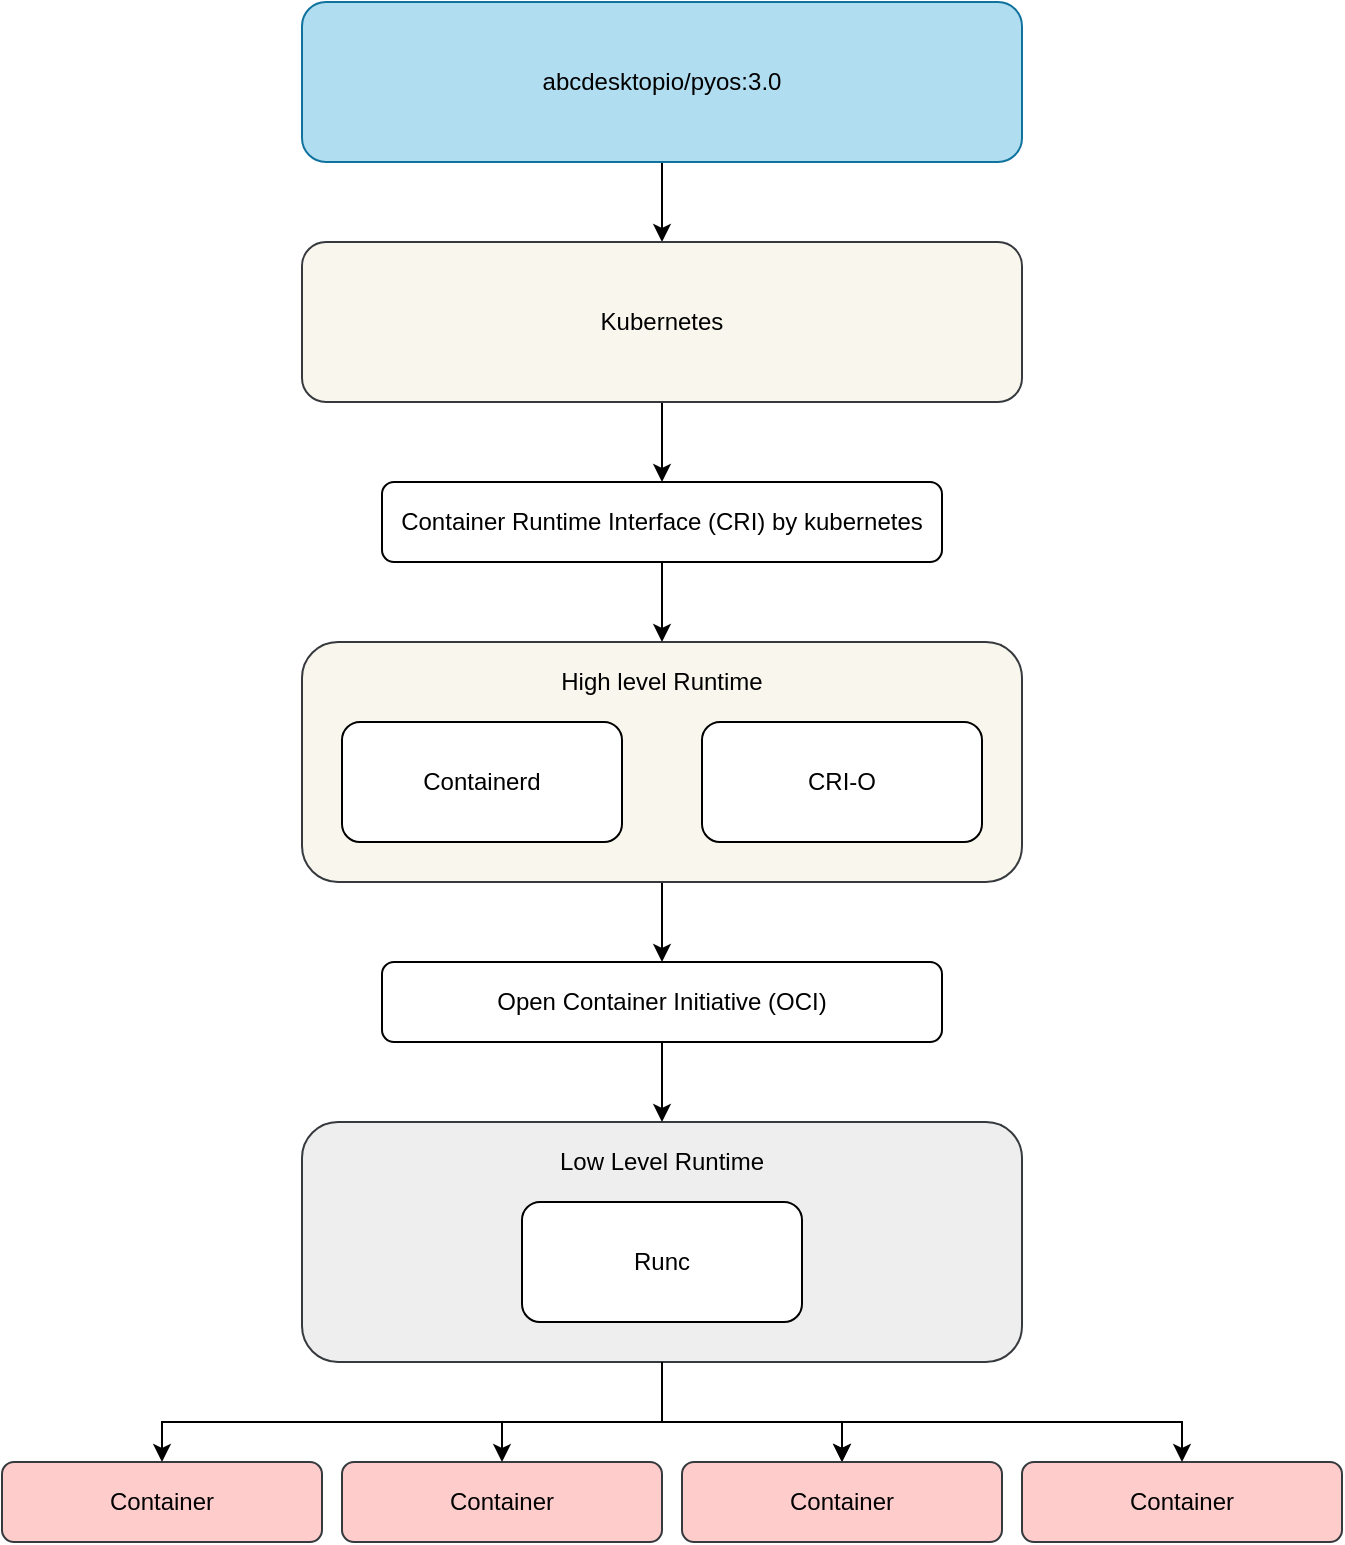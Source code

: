 <mxfile version="20.5.3" type="device"><diagram id="VpRb1HzBEdc5PLJiWoif" name="Page-1"><mxGraphModel dx="860" dy="448" grid="1" gridSize="10" guides="1" tooltips="1" connect="1" arrows="1" fold="1" page="1" pageScale="1" pageWidth="1169" pageHeight="827" math="0" shadow="0"><root><mxCell id="0"/><mxCell id="1" parent="0"/><mxCell id="eXsZQwSfbk6JoHDvS4Hy-37" value="" style="edgeStyle=orthogonalEdgeStyle;rounded=0;orthogonalLoop=1;jettySize=auto;html=1;" edge="1" parent="1" source="eXsZQwSfbk6JoHDvS4Hy-2" target="eXsZQwSfbk6JoHDvS4Hy-20"><mxGeometry relative="1" as="geometry"/></mxCell><mxCell id="eXsZQwSfbk6JoHDvS4Hy-2" value="abcdesktopio/pyos:3.0" style="rounded=1;whiteSpace=wrap;html=1;fillColor=#b1ddf0;strokeColor=#10739e;" vertex="1" parent="1"><mxGeometry x="320" y="40" width="360" height="80" as="geometry"/></mxCell><mxCell id="eXsZQwSfbk6JoHDvS4Hy-25" value="" style="edgeStyle=orthogonalEdgeStyle;rounded=0;orthogonalLoop=1;jettySize=auto;html=1;" edge="1" parent="1" source="eXsZQwSfbk6JoHDvS4Hy-5" target="eXsZQwSfbk6JoHDvS4Hy-14"><mxGeometry relative="1" as="geometry"/></mxCell><mxCell id="eXsZQwSfbk6JoHDvS4Hy-5" value="" style="rounded=1;whiteSpace=wrap;html=1;fillColor=#f9f7ed;strokeColor=#36393d;" vertex="1" parent="1"><mxGeometry x="320" y="360" width="360" height="120" as="geometry"/></mxCell><mxCell id="eXsZQwSfbk6JoHDvS4Hy-8" value="Containerd" style="rounded=1;whiteSpace=wrap;html=1;" vertex="1" parent="1"><mxGeometry x="340" y="400" width="140" height="60" as="geometry"/></mxCell><mxCell id="eXsZQwSfbk6JoHDvS4Hy-9" value="CRI-O" style="rounded=1;whiteSpace=wrap;html=1;" vertex="1" parent="1"><mxGeometry x="520" y="400" width="140" height="60" as="geometry"/></mxCell><mxCell id="eXsZQwSfbk6JoHDvS4Hy-29" value="" style="edgeStyle=orthogonalEdgeStyle;rounded=0;orthogonalLoop=1;jettySize=auto;html=1;" edge="1" parent="1" source="eXsZQwSfbk6JoHDvS4Hy-13" target="eXsZQwSfbk6JoHDvS4Hy-19"><mxGeometry relative="1" as="geometry"><Array as="points"><mxPoint x="500" y="750"/><mxPoint x="590" y="750"/></Array></mxGeometry></mxCell><mxCell id="eXsZQwSfbk6JoHDvS4Hy-51" value="" style="edgeStyle=orthogonalEdgeStyle;rounded=0;orthogonalLoop=1;jettySize=auto;html=1;" edge="1" parent="1" source="eXsZQwSfbk6JoHDvS4Hy-13" target="eXsZQwSfbk6JoHDvS4Hy-19"><mxGeometry relative="1" as="geometry"><Array as="points"><mxPoint x="500" y="750"/><mxPoint x="590" y="750"/></Array></mxGeometry></mxCell><mxCell id="eXsZQwSfbk6JoHDvS4Hy-13" value="" style="rounded=1;whiteSpace=wrap;html=1;fillColor=#eeeeee;strokeColor=#36393d;" vertex="1" parent="1"><mxGeometry x="320" y="600" width="360" height="120" as="geometry"/></mxCell><mxCell id="eXsZQwSfbk6JoHDvS4Hy-34" value="" style="edgeStyle=orthogonalEdgeStyle;rounded=0;orthogonalLoop=1;jettySize=auto;html=1;" edge="1" parent="1" source="eXsZQwSfbk6JoHDvS4Hy-14" target="eXsZQwSfbk6JoHDvS4Hy-33"><mxGeometry relative="1" as="geometry"/></mxCell><mxCell id="eXsZQwSfbk6JoHDvS4Hy-14" value="Open Container Initiative (OCI)" style="rounded=1;whiteSpace=wrap;html=1;" vertex="1" parent="1"><mxGeometry x="360" y="520" width="280" height="40" as="geometry"/></mxCell><mxCell id="eXsZQwSfbk6JoHDvS4Hy-15" value="Runc" style="rounded=1;whiteSpace=wrap;html=1;" vertex="1" parent="1"><mxGeometry x="430" y="640" width="140" height="60" as="geometry"/></mxCell><mxCell id="eXsZQwSfbk6JoHDvS4Hy-52" value="" style="edgeStyle=orthogonalEdgeStyle;rounded=0;orthogonalLoop=1;jettySize=auto;html=1;" edge="1" parent="1" source="eXsZQwSfbk6JoHDvS4Hy-17" target="eXsZQwSfbk6JoHDvS4Hy-32"><mxGeometry relative="1" as="geometry"/></mxCell><mxCell id="eXsZQwSfbk6JoHDvS4Hy-17" value="Container Runtime Interface (CRI) by kubernetes" style="rounded=1;whiteSpace=wrap;html=1;" vertex="1" parent="1"><mxGeometry x="360" y="280" width="280" height="40" as="geometry"/></mxCell><mxCell id="eXsZQwSfbk6JoHDvS4Hy-18" value="Container" style="rounded=1;whiteSpace=wrap;html=1;fillColor=#ffcccc;strokeColor=#36393d;" vertex="1" parent="1"><mxGeometry x="340" y="770" width="160" height="40" as="geometry"/></mxCell><mxCell id="eXsZQwSfbk6JoHDvS4Hy-19" value="Container" style="rounded=1;whiteSpace=wrap;html=1;fillColor=#ffcccc;strokeColor=#36393d;" vertex="1" parent="1"><mxGeometry x="510" y="770" width="160" height="40" as="geometry"/></mxCell><mxCell id="eXsZQwSfbk6JoHDvS4Hy-40" value="" style="edgeStyle=orthogonalEdgeStyle;rounded=0;orthogonalLoop=1;jettySize=auto;html=1;" edge="1" parent="1" source="eXsZQwSfbk6JoHDvS4Hy-20" target="eXsZQwSfbk6JoHDvS4Hy-17"><mxGeometry relative="1" as="geometry"/></mxCell><mxCell id="eXsZQwSfbk6JoHDvS4Hy-20" value="Kubernetes" style="rounded=1;whiteSpace=wrap;html=1;fillColor=#f9f7ed;strokeColor=#36393d;" vertex="1" parent="1"><mxGeometry x="320" y="160" width="360" height="80" as="geometry"/></mxCell><mxCell id="eXsZQwSfbk6JoHDvS4Hy-32" value="High level Runtime" style="text;html=1;strokeColor=none;fillColor=none;align=center;verticalAlign=middle;whiteSpace=wrap;rounded=0;" vertex="1" parent="1"><mxGeometry x="320" y="360" width="360" height="40" as="geometry"/></mxCell><mxCell id="eXsZQwSfbk6JoHDvS4Hy-33" value="Low Level Runtime" style="text;html=1;align=center;verticalAlign=middle;whiteSpace=wrap;rounded=0;" vertex="1" parent="1"><mxGeometry x="320" y="600" width="360" height="40" as="geometry"/></mxCell><mxCell id="eXsZQwSfbk6JoHDvS4Hy-54" value="" style="edgeStyle=orthogonalEdgeStyle;rounded=0;orthogonalLoop=1;jettySize=auto;html=1;entryX=0.5;entryY=0;entryDx=0;entryDy=0;exitX=0.5;exitY=1;exitDx=0;exitDy=0;" edge="1" parent="1" source="eXsZQwSfbk6JoHDvS4Hy-13" target="eXsZQwSfbk6JoHDvS4Hy-18"><mxGeometry relative="1" as="geometry"><mxPoint x="510" y="730" as="sourcePoint"/><mxPoint x="600" y="780" as="targetPoint"/><Array as="points"><mxPoint x="500" y="750"/><mxPoint x="420" y="750"/></Array></mxGeometry></mxCell><mxCell id="eXsZQwSfbk6JoHDvS4Hy-55" value="Container" style="rounded=1;whiteSpace=wrap;html=1;fillColor=#ffcccc;strokeColor=#36393d;" vertex="1" parent="1"><mxGeometry x="170" y="770" width="160" height="40" as="geometry"/></mxCell><mxCell id="eXsZQwSfbk6JoHDvS4Hy-56" value="Container" style="rounded=1;whiteSpace=wrap;html=1;fillColor=#ffcccc;strokeColor=#36393d;" vertex="1" parent="1"><mxGeometry x="680" y="770" width="160" height="40" as="geometry"/></mxCell><mxCell id="eXsZQwSfbk6JoHDvS4Hy-57" value="" style="edgeStyle=orthogonalEdgeStyle;rounded=0;orthogonalLoop=1;jettySize=auto;html=1;" edge="1" parent="1" target="eXsZQwSfbk6JoHDvS4Hy-56"><mxGeometry relative="1" as="geometry"><mxPoint x="500" y="740" as="sourcePoint"/><mxPoint x="600" y="780" as="targetPoint"/><Array as="points"><mxPoint x="500" y="750"/><mxPoint x="760" y="750"/></Array></mxGeometry></mxCell><mxCell id="eXsZQwSfbk6JoHDvS4Hy-58" value="" style="edgeStyle=orthogonalEdgeStyle;rounded=0;orthogonalLoop=1;jettySize=auto;html=1;entryX=0.5;entryY=0;entryDx=0;entryDy=0;" edge="1" parent="1" target="eXsZQwSfbk6JoHDvS4Hy-55"><mxGeometry relative="1" as="geometry"><mxPoint x="500" y="750" as="sourcePoint"/><mxPoint x="90" y="690" as="targetPoint"/><Array as="points"><mxPoint x="250" y="750"/></Array></mxGeometry></mxCell></root></mxGraphModel></diagram></mxfile>